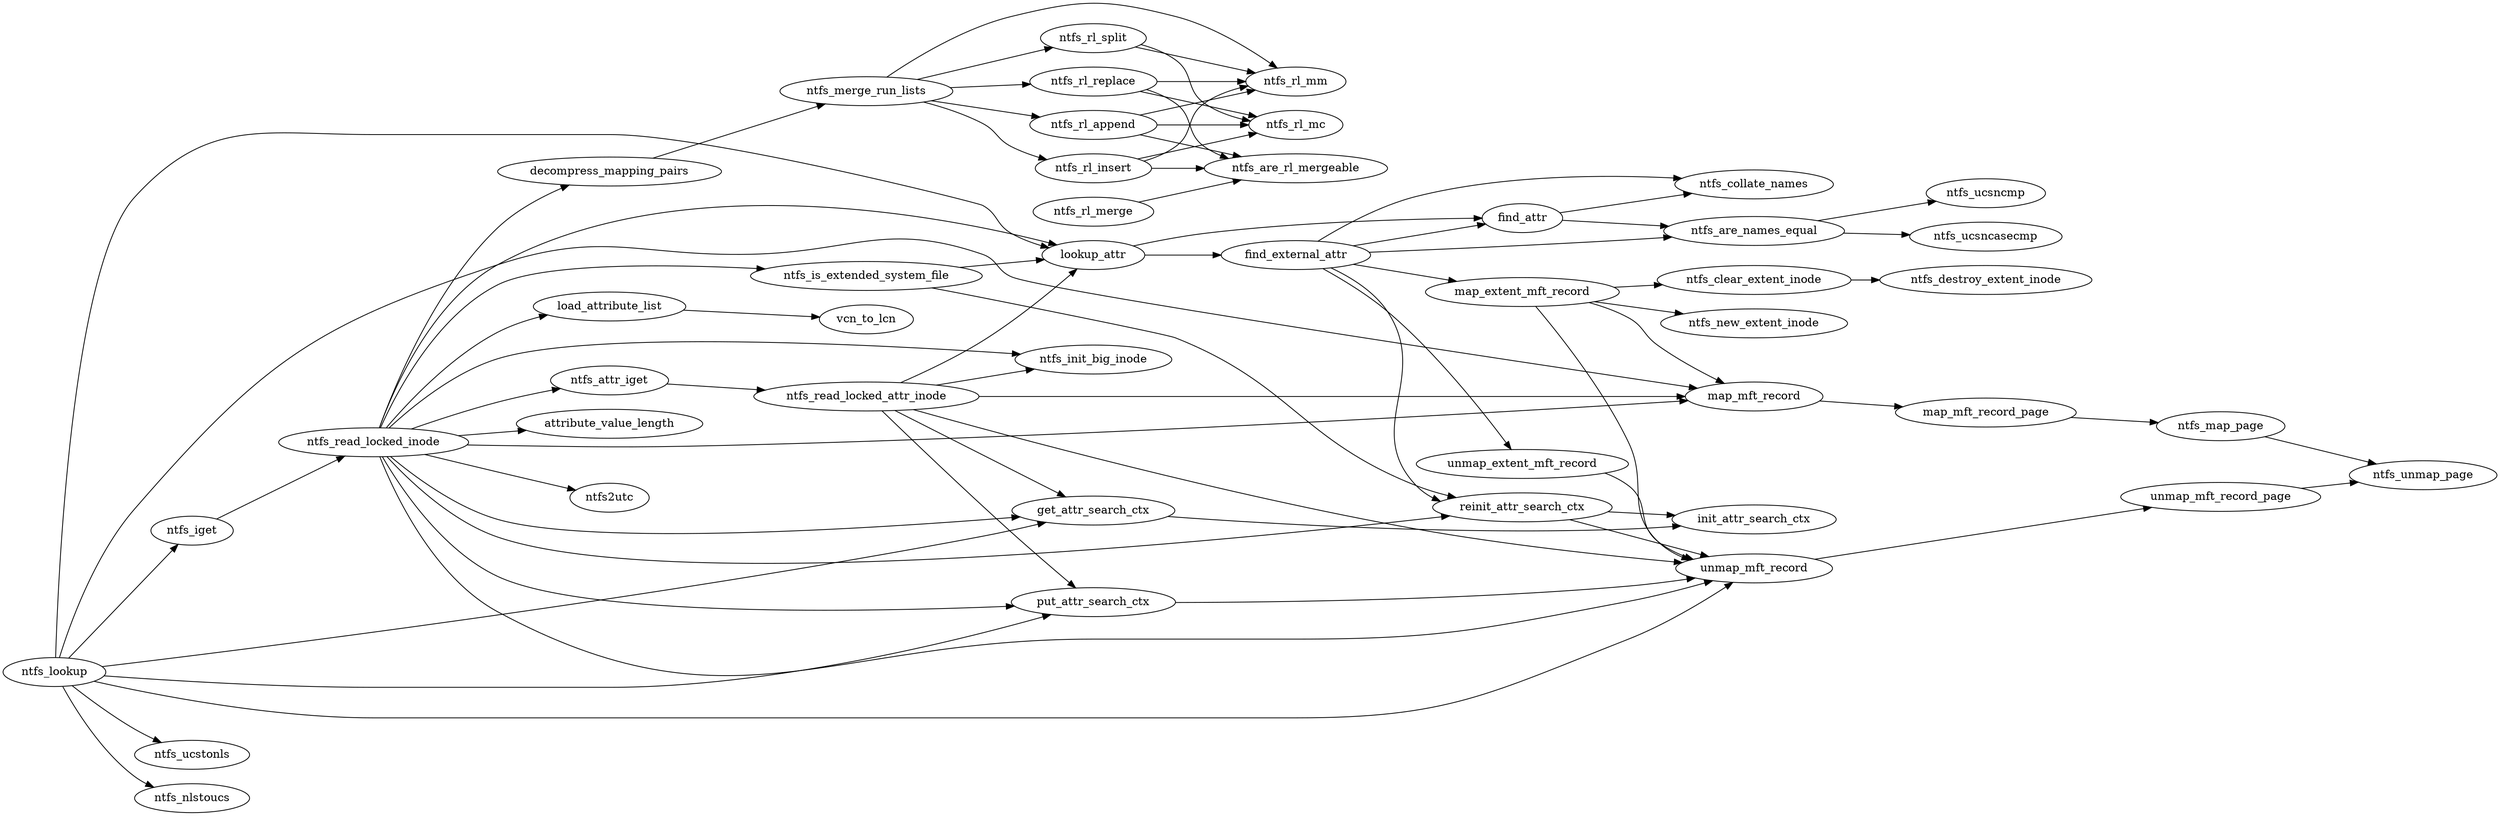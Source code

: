 digraph "bla" {
	graph [
		fontsize = "14"
		fontname = "Times-Roman"
		fontcolor = "black"
		rankdir = "LR"
		bb = "0,0,2174,1069"
		color = "black"
	]
	node [
		fontsize = "14"
		fontname = "Times-Roman"
		fontcolor = "black"
		shape = "ellipse"
		color = "black"
	]
	edge [
		fontsize = "14"
		fontname = "Times-Roman"
		fontcolor = "black"
		color = "black"
	]
	"decompress_mapping_pairs" [
		label = "\N"
		color = "black"
		width = "2.440000"
		fontsize = "14"
		fontname = "Times-Roman"
		fontcolor = "black"
		pos = "545,879"
		height = "0.500000"
		shape = "ellipse"
	]
	"ntfs_merge_run_lists" [
		label = "\N"
		color = "black"
		width = "1.920000"
		fontsize = "14"
		fontname = "Times-Roman"
		fontcolor = "black"
		pos = "764,932"
		height = "0.500000"
		shape = "ellipse"
	]
	"find_attr" [
		label = "\N"
		color = "black"
		width = "0.940000"
		fontsize = "14"
		fontname = "Times-Roman"
		fontcolor = "black"
		pos = "1329,850"
		height = "0.500000"
		shape = "ellipse"
	]
	"ntfs_are_names_equal" [
		label = "\N"
		color = "black"
		width = "2.030000"
		fontsize = "14"
		fontname = "Times-Roman"
		fontcolor = "black"
		pos = "1528,820"
		height = "0.500000"
		shape = "ellipse"
	]
	"ntfs_collate_names" [
		label = "\N"
		color = "black"
		width = "1.780000"
		fontsize = "14"
		fontname = "Times-Roman"
		fontcolor = "black"
		pos = "1528,766"
		height = "0.500000"
		shape = "ellipse"
	]
	"find_external_attr" [
		label = "\N"
		color = "black"
		width = "1.670000"
		fontsize = "14"
		fontname = "Times-Roman"
		fontcolor = "black"
		pos = "1135,743"
		height = "0.500000"
		shape = "ellipse"
	]
	"map_extent_mft_record" [
		label = "\N"
		color = "black"
		width = "2.140000"
		fontsize = "14"
		fontname = "Times-Roman"
		fontcolor = "black"
		pos = "1329,666"
		height = "0.500000"
		shape = "ellipse"
	]
	"reinit_attr_search_ctx" [
		label = "\N"
		color = "black"
		width = "1.970000"
		fontsize = "14"
		fontname = "Times-Roman"
		fontcolor = "black"
		pos = "1329,520"
		height = "0.500000"
		shape = "ellipse"
	]
	"unmap_extent_mft_record" [
		label = "\N"
		color = "black"
		width = "2.330000"
		fontsize = "14"
		fontname = "Times-Roman"
		fontcolor = "black"
		pos = "1329,574"
		height = "0.500000"
		shape = "ellipse"
	]
	"map_mft_record" [
		label = "\N"
		color = "black"
		width = "1.580000"
		fontsize = "14"
		fontname = "Times-Roman"
		fontcolor = "black"
		pos = "1528,421"
		height = "0.500000"
		shape = "ellipse"
	]
	"unmap_mft_record" [
		label = "\N"
		color = "black"
		width = "1.780000"
		fontsize = "14"
		fontname = "Times-Roman"
		fontcolor = "black"
		pos = "1528,352"
		height = "0.500000"
		shape = "ellipse"
	]
	"get_attr_search_ctx" [
		label = "\N"
		color = "black"
		width = "1.810000"
		fontsize = "14"
		fontname = "Times-Roman"
		fontcolor = "black"
		pos = "960,316"
		height = "0.500000"
		shape = "ellipse"
	]
	"init_attr_search_ctx" [
		label = "\N"
		color = "black"
		width = "1.830000"
		fontsize = "14"
		fontname = "Times-Roman"
		fontcolor = "black"
		pos = "1528,505"
		height = "0.500000"
		shape = "ellipse"
	]
	"ntfs_iget" [
		label = "\N"
		color = "black"
		width = "0.970000"
		fontsize = "14"
		fontname = "Times-Roman"
		fontcolor = "black"
		pos = "180,381"
		height = "0.500000"
		shape = "ellipse"
	]
	"ntfs_map_page" [
		label = "\N"
		color = "black"
		width = "1.470000"
		fontsize = "14"
		fontname = "Times-Roman"
		fontcolor = "black"
		pos = "1929,410"
		height = "0.500000"
		shape = "ellipse"
	]
	"ntfs_unmap_page" [
		label = "\N"
		color = "black"
		width = "1.670000"
		fontsize = "14"
		fontname = "Times-Roman"
		fontcolor = "black"
		pos = "2106,382"
		height = "0.500000"
		shape = "ellipse"
	]
	"load_attribute_list" [
		label = "\N"
		color = "black"
		width = "1.690000"
		fontsize = "14"
		fontname = "Times-Roman"
		fontcolor = "black"
		pos = "545,668"
		height = "0.500000"
		shape = "ellipse"
	]
	"vcn_to_lcn" [
		label = "\N"
		color = "black"
		width = "1.140000"
		fontsize = "14"
		fontname = "Times-Roman"
		fontcolor = "black"
		pos = "764,666"
		height = "0.500000"
		shape = "ellipse"
	]
	"lookup_attr" [
		label = "\N"
		color = "black"
		width = "1.170000"
		fontsize = "14"
		fontname = "Times-Roman"
		fontcolor = "black"
		pos = "960,743"
		height = "0.500000"
		shape = "ellipse"
	]
	"ntfs_attr_iget" [
		label = "\N"
		color = "black"
		width = "1.310000"
		fontsize = "14"
		fontname = "Times-Roman"
		fontcolor = "black"
		pos = "545,538"
		height = "0.500000"
		shape = "ellipse"
	]
	"put_attr_search_ctx" [
		label = "\N"
		color = "black"
		width = "1.810000"
		fontsize = "14"
		fontname = "Times-Roman"
		fontcolor = "black"
		pos = "960,224"
		height = "0.500000"
		shape = "ellipse"
	]
	"ntfs_clear_extent_inode" [
		label = "\N"
		color = "black"
		width = "2.140000"
		fontsize = "14"
		fontname = "Times-Roman"
		fontcolor = "black"
		pos = "1528,700"
		height = "0.500000"
		shape = "ellipse"
	]
	"ntfs_new_extent_inode" [
		label = "\N"
		color = "black"
		width = "2.080000"
		fontsize = "14"
		fontname = "Times-Roman"
		fontcolor = "black"
		pos = "1528,646"
		height = "0.500000"
		shape = "ellipse"
	]
	"map_mft_record_page" [
		label = "\N"
		color = "black"
		width = "2.030000"
		fontsize = "14"
		fontname = "Times-Roman"
		fontcolor = "black"
		pos = "1727,414"
		height = "0.500000"
		shape = "ellipse"
	]
	"ntfs_ucsncasecmp" [
		label = "\N"
		color = "black"
		width = "1.690000"
		fontsize = "14"
		fontname = "Times-Roman"
		fontcolor = "black"
		pos = "1727,777"
		height = "0.500000"
		shape = "ellipse"
	]
	"ntfs_ucsncmp" [
		label = "\N"
		color = "black"
		width = "1.360000"
		fontsize = "14"
		fontname = "Times-Roman"
		fontcolor = "black"
		pos = "1727,831"
		height = "0.500000"
		shape = "ellipse"
	]
	"ntfs_read_locked_attr_inode" [
		label = "\N"
		color = "black"
		width = "2.500000"
		fontsize = "14"
		fontname = "Times-Roman"
		fontcolor = "black"
		pos = "764,428"
		height = "0.500000"
		shape = "ellipse"
	]
	"ntfs_destroy_extent_inode" [
		label = "\N"
		color = "black"
		width = "2.330000"
		fontsize = "14"
		fontname = "Times-Roman"
		fontcolor = "black"
		pos = "1727,700"
		height = "0.500000"
		shape = "ellipse"
	]
	"ntfs_ucstonls" [
		label = "\N"
		color = "black"
		width = "1.310000"
		fontsize = "14"
		fontname = "Times-Roman"
		fontcolor = "black"
		pos = "180,72"
		height = "0.500000"
		shape = "ellipse"
	]
	"ntfs_read_locked_inode" [
		label = "\N"
		color = "black"
		width = "2.140000"
		fontsize = "14"
		fontname = "Times-Roman"
		fontcolor = "black"
		pos = "342,511"
		height = "0.500000"
		shape = "ellipse"
	]
	"ntfs_is_extended_system_file" [
		label = "\N"
		color = "black"
		width = "2.580000"
		fontsize = "14"
		fontname = "Times-Roman"
		fontcolor = "black"
		pos = "764,720"
		height = "0.500000"
		shape = "ellipse"
	]
	"ntfs_lookup" [
		label = "\N"
		color = "black"
		width = "1.220000"
		fontsize = "14"
		fontname = "Times-Roman"
		fontcolor = "black"
		pos = "52,175"
		height = "0.500000"
		shape = "ellipse"
	]
	"ntfs_nlstoucs" [
		label = "\N"
		color = "black"
		width = "1.310000"
		fontsize = "14"
		fontname = "Times-Roman"
		fontcolor = "black"
		pos = "180,18"
		height = "0.500000"
		shape = "ellipse"
	]
	"ntfs_rl_append" [
		label = "\N"
		color = "black"
		width = "1.440000"
		fontsize = "14"
		fontname = "Times-Roman"
		fontcolor = "black"
		pos = "960,959"
		height = "0.500000"
		shape = "ellipse"
	]
	"ntfs_rl_insert" [
		label = "\N"
		color = "black"
		width = "1.310000"
		fontsize = "14"
		fontname = "Times-Roman"
		fontcolor = "black"
		pos = "960,905"
		height = "0.500000"
		shape = "ellipse"
	]
	"ntfs_rl_mm" [
		label = "\N"
		color = "black"
		width = "1.190000"
		fontsize = "14"
		fontname = "Times-Roman"
		fontcolor = "black"
		pos = "1135,959"
		height = "0.500000"
		shape = "ellipse"
	]
	"ntfs_rl_replace" [
		label = "\N"
		color = "black"
		width = "1.440000"
		fontsize = "14"
		fontname = "Times-Roman"
		fontcolor = "black"
		pos = "960,851"
		height = "0.500000"
		shape = "ellipse"
	]
	"ntfs_rl_split" [
		label = "\N"
		color = "black"
		width = "1.220000"
		fontsize = "14"
		fontname = "Times-Roman"
		fontcolor = "black"
		pos = "960,1013"
		height = "0.500000"
		shape = "ellipse"
	]
	"attribute_value_length" [
		label = "\N"
		color = "black"
		width = "2.030000"
		fontsize = "14"
		fontname = "Times-Roman"
		fontcolor = "black"
		pos = "545,484"
		height = "0.500000"
		shape = "ellipse"
	]
	"ntfs_init_big_inode" [
		label = "\N"
		color = "black"
		width = "1.810000"
		fontsize = "14"
		fontname = "Times-Roman"
		fontcolor = "black"
		pos = "960,547"
		height = "0.500000"
		shape = "ellipse"
	]
	"ntfs2utc" [
		label = "\N"
		color = "black"
		width = "0.920000"
		fontsize = "14"
		fontname = "Times-Roman"
		fontcolor = "black"
		pos = "545,430"
		height = "0.500000"
		shape = "ellipse"
	]
	"ntfs_are_rl_mergeable" [
		label = "\N"
		color = "black"
		width = "2.030000"
		fontsize = "14"
		fontname = "Times-Roman"
		fontcolor = "black"
		pos = "1135,851"
		height = "0.500000"
		shape = "ellipse"
	]
	"ntfs_rl_mc" [
		label = "\N"
		color = "black"
		width = "1.110000"
		fontsize = "14"
		fontname = "Times-Roman"
		fontcolor = "black"
		pos = "1135,905"
		height = "0.500000"
		shape = "ellipse"
	]
	"ntfs_rl_merge" [
		label = "\N"
		color = "black"
		width = "1.360000"
		fontsize = "14"
		fontname = "Times-Roman"
		fontcolor = "black"
		pos = "960,797"
		height = "0.500000"
		shape = "ellipse"
	]
	"unmap_mft_record_page" [
		label = "\N"
		color = "black"
		width = "2.220000"
		fontsize = "14"
		fontname = "Times-Roman"
		fontcolor = "black"
		pos = "1929,355"
		height = "0.500000"
		shape = "ellipse"
	]
	"decompress_mapping_pairs" -> "ntfs_merge_run_lists" [
		fontsize = "14"
		fontname = "Times-Roman"
		fontcolor = "black"
		pos = "e,713,920  602,893 635,900 674,910 706,918"
		color = "black"
	]
	"find_attr" -> "ntfs_are_names_equal" [
		fontsize = "14"
		fontname = "Times-Roman"
		fontcolor = "black"
		pos = "e,1465,829  1362,845 1388,841 1426,835 1458,830"
		color = "black"
	]
	"find_attr" -> "ntfs_collate_names" [
		fontsize = "14"
		fontname = "Times-Roman"
		fontcolor = "black"
		pos = "e,1486,780  1354,837 1378,825 1416,807 1450,793 1458,789 1467,786 1476,783"
		color = "black"
	]
	"find_external_attr" -> "find_attr" [
		fontsize = "14"
		fontname = "Times-Roman"
		fontcolor = "black"
		pos = "e,1298,841  1168,758 1181,765 1196,774 1208,783 1226,796 1226,806 1244,818 1258,826 1275,833 1289,838"
		color = "black"
	]
	"find_external_attr" -> "map_extent_mft_record" [
		fontsize = "14"
		fontname = "Times-Roman"
		fontcolor = "black"
		pos = "e,1280,680  1166,727 1188,717 1218,703 1244,693 1253,689 1262,686 1271,683"
		color = "black"
	]
	"find_external_attr" -> "ntfs_are_names_equal" [
		fontsize = "14"
		fontname = "Times-Roman"
		fontcolor = "black"
		pos = "e,1459,814  1172,757 1193,765 1220,774 1244,780 1314,796 1394,807 1451,813"
		color = "black"
	]
	"find_external_attr" -> "ntfs_collate_names" [
		fontsize = "14"
		fontname = "Times-Roman"
		fontcolor = "black"
		pos = "e,1465,762  1195,746 1266,751 1383,758 1458,762"
		color = "black"
	]
	"find_external_attr" -> "reinit_attr_search_ctx" [
		fontsize = "14"
		fontname = "Times-Roman"
		fontcolor = "black"
		pos = "e,1273,531  1144,725 1167,679 1229,559 1244,547 1250,542 1256,538 1263,535"
		color = "black"
	]
	"find_external_attr" -> "unmap_extent_mft_record" [
		fontsize = "14"
		fontname = "Times-Roman"
		fontcolor = "black"
		pos = "e,1305,592  1152,726 1173,704 1211,668 1244,639 1261,624 1282,609 1298,597"
		color = "black"
	]
	"get_attr_search_ctx" -> "init_attr_search_ctx" [
		fontsize = "14"
		fontname = "Times-Roman"
		fontcolor = "black"
		pos = "e,1486,491  1001,330 1057,349 1158,383 1244,412 1326,439 1421,470 1478,489"
		color = "black"
	]
	"load_attribute_list" -> "vcn_to_lcn" [
		fontsize = "14"
		fontname = "Times-Roman"
		fontcolor = "black"
		pos = "e,723,666  607,667 640,667 681,667 713,666"
		color = "black"
	]
	"lookup_attr" -> "find_attr" [
		fontsize = "14"
		fontname = "Times-Roman"
		fontcolor = "black"
		pos = "e,1296,844  994,754 1050,773 1165,811 1265,837 1272,838 1279,840 1286,842"
		color = "black"
	]
	"lookup_attr" -> "find_external_attr" [
		fontsize = "14"
		fontname = "Times-Roman"
		fontcolor = "black"
		pos = "e,1074,743  1003,743 1022,743 1044,743 1064,743"
		color = "black"
	]
	"map_extent_mft_record" -> "map_mft_record" [
		fontsize = "14"
		fontname = "Times-Roman"
		fontcolor = "black"
		pos = "e,1498,436  1385,654 1396,649 1406,643 1414,634 1461,580 1411,537 1450,478 1460,463 1475,450 1490,441"
		color = "black"
	]
	"map_extent_mft_record" -> "ntfs_clear_extent_inode" [
		fontsize = "14"
		fontname = "Times-Roman"
		fontcolor = "black"
		pos = "e,1465,689  1392,677 1412,680 1435,684 1455,687"
		color = "black"
	]
	"map_extent_mft_record" -> "ntfs_new_extent_inode" [
		fontsize = "14"
		fontname = "Times-Roman"
		fontcolor = "black"
		pos = "e,1458,653  1400,659 1416,657 1432,656 1448,654"
		color = "black"
	]
	"map_extent_mft_record" -> "unmap_mft_record" [
		fontsize = "14"
		fontname = "Times-Roman"
		fontcolor = "black"
		pos = "e,1487,366  1361,650 1379,638 1402,622 1414,601 1463,521 1396,469 1450,394 1457,385 1467,376 1478,370"
		color = "black"
	]
	"map_mft_record" -> "map_mft_record_page" [
		fontsize = "14"
		fontname = "Times-Roman"
		fontcolor = "black"
		pos = "e,1654,417  1585,419 1604,418 1624,417 1644,417"
		color = "black"
	]
	"map_mft_record_page" -> "ntfs_map_page" [
		fontsize = "14"
		fontname = "Times-Roman"
		fontcolor = "black"
		pos = "e,1876,411  1800,413 1822,412 1846,411 1867,411"
		color = "black"
	]
	"ntfs_are_names_equal" -> "ntfs_ucsncasecmp" [
		fontsize = "14"
		fontname = "Times-Roman"
		fontcolor = "black"
		pos = "e,1677,788  1583,808 1610,802 1642,795 1668,790"
		color = "black"
	]
	"ntfs_are_names_equal" -> "ntfs_ucsncmp" [
		fontsize = "14"
		fontname = "Times-Roman"
		fontcolor = "black"
		pos = "e,1678,828  1599,824 1622,825 1647,827 1669,828"
		color = "black"
	]
	"ntfs_attr_iget" -> "ntfs_read_locked_attr_inode" [
		fontsize = "14"
		fontname = "Times-Roman"
		fontcolor = "black"
		pos = "e,741,446  585,528 601,524 619,518 634,511 670,495 708,470 733,452"
		color = "black"
	]
	"ntfs_clear_extent_inode" -> "ntfs_destroy_extent_inode" [
		fontsize = "14"
		fontname = "Times-Roman"
		fontcolor = "black"
		pos = "e,1642,700  1606,700 1615,700 1623,700 1632,700"
		color = "black"
	]
	"ntfs_iget" -> "ntfs_read_locked_inode" [
		fontsize = "14"
		fontname = "Times-Roman"
		fontcolor = "black"
		pos = "e,320,494  199,396 227,418 281,462 313,489"
		color = "black"
	]
	"ntfs_is_extended_system_file" -> "lookup_attr" [
		fontsize = "14"
		fontname = "Times-Roman"
		fontcolor = "black"
		pos = "e,919,738  844,729 867,732 890,735 910,737"
		color = "black"
	]
	"ntfs_is_extended_system_file" -> "reinit_attr_search_ctx" [
		fontsize = "14"
		fontname = "Times-Roman"
		fontcolor = "black"
		pos = "e,1275,532  818,705 831,701 845,697 858,693 1033,633 1070,600 1244,541 1251,539 1258,536 1265,534"
		color = "black"
	]
	"ntfs_lookup" -> "get_attr_search_ctx" [
		fontsize = "14"
		fontname = "Times-Roman"
		fontcolor = "black"
		pos = "e,898,310  86,186 101,191 111,194 132,199 410,258 746,295 890,309"
		color = "black"
	]
	"ntfs_lookup" -> "lookup_attr" [
		fontsize = "14"
		fontname = "Times-Roman"
		fontcolor = "black"
		pos = "e,931,757  56,193 80,296 205,803 342,804 342,804 342,804 545,804 685,803 723,818 858,787 871,784 899,772 921,761"
		color = "black"
	]
	"ntfs_lookup" -> "map_mft_record" [
		fontsize = "14"
		fontname = "Times-Roman"
		fontcolor = "black"
		pos = "e,1474,415  95,170 151,164 254,155 342,156 342,156 342,156 545,156 760,155 828,117 1026,197 1123,236 1130,276 1208,345 1225,359 1225,369 1244,379 1264,388 1390,404 1467,414"
		color = "black"
	]
	"ntfs_lookup" -> "ntfs_iget" [
		fontsize = "14"
		fontname = "Times-Roman"
		fontcolor = "black"
		pos = "e,169,364  63,193 86,229 140,317 166,358"
		color = "black"
	]
	"ntfs_lookup" -> "ntfs_nlstoucs" [
		fontsize = "14"
		fontname = "Times-Roman"
		fontcolor = "black"
		pos = "e,150,32  60,157 72,130 98,79 132,45 135,42 138,40 142,37"
		color = "black"
	]
	"ntfs_lookup" -> "ntfs_ucstonls" [
		fontsize = "14"
		fontname = "Times-Roman"
		fontcolor = "black"
		pos = "e,156,88  70,158 86,143 110,121 132,104 137,100 142,97 148,93"
		color = "black"
	]
	"ntfs_lookup" -> "put_attr_search_ctx" [
		fontsize = "14"
		fontname = "Times-Roman"
		fontcolor = "black"
		pos = "e,922,209  95,179 151,185 254,193 342,194 342,194 342,194 545,194 685,193 720,194 858,205 883,207 897,205 913,207"
		color = "black"
	]
	"ntfs_lookup" -> "unmap_mft_record" [
		fontsize = "14"
		fontname = "Times-Roman"
		fontcolor = "black"
		pos = "e,1519,334  80,161 95,154 114,146 132,142 223,119 249,118 342,118 342,118 342,118 1135,118 1266,118 1305,138 1414,210 1461,240 1497,296 1515,328"
		color = "black"
	]
	"ntfs_map_page" -> "ntfs_unmap_page" [
		fontsize = "14"
		fontname = "Times-Roman"
		fontcolor = "black"
		pos = "e,2053,390  1977,402 1998,399 2022,395 2043,392"
		color = "black"
	]
	"ntfs_merge_run_lists" -> "ntfs_rl_append" [
		fontsize = "14"
		fontname = "Times-Roman"
		fontcolor = "black"
		pos = "e,912,952  825,940 850,944 879,947 903,951"
		color = "black"
	]
	"ntfs_merge_run_lists" -> "ntfs_rl_insert" [
		fontsize = "14"
		fontname = "Times-Roman"
		fontcolor = "black"
		pos = "e,915,911  825,924 851,920 881,916 906,912"
		color = "black"
	]
	"ntfs_merge_run_lists" -> "ntfs_rl_mm" [
		fontsize = "14"
		fontname = "Times-Roman"
		fontcolor = "black"
		pos = "e,1119,976  778,950 800,975 845,1022 894,1040 950,1059 971,1058 1026,1040 1061,1028 1093,1002 1113,982"
		color = "black"
	]
	"ntfs_merge_run_lists" -> "ntfs_rl_replace" [
		fontsize = "14"
		fontname = "Times-Roman"
		fontcolor = "black"
		pos = "e,926,865  800,917 827,906 863,891 894,878 901,874 909,871 917,868"
		color = "black"
	]
	"ntfs_merge_run_lists" -> "ntfs_rl_split" [
		fontsize = "14"
		fontname = "Times-Roman"
		fontcolor = "black"
		pos = "e,929,1000  801,947 827,958 863,973 894,986 902,990 911,993 920,997"
		color = "black"
	]
	"ntfs_read_locked_attr_inode" -> "get_attr_search_ctx" [
		fontsize = "14"
		fontname = "Times-Roman"
		fontcolor = "black"
		pos = "e,926,331  791,410 817,394 858,368 894,348 901,344 910,340 917,336"
		color = "black"
	]
	"ntfs_read_locked_attr_inode" -> "lookup_attr" [
		fontsize = "14"
		fontname = "Times-Roman"
		fontcolor = "black"
		pos = "e,949,725  775,446 808,500 906,656 944,717"
		color = "black"
	]
	"ntfs_read_locked_attr_inode" -> "map_mft_record" [
		fontsize = "14"
		fontname = "Times-Roman"
		fontcolor = "black"
		pos = "e,1471,421  855,427 1011,425 1326,423 1463,421"
		color = "black"
	]
	"ntfs_read_locked_attr_inode" -> "ntfs_init_big_inode" [
		fontsize = "14"
		fontname = "Times-Roman"
		fontcolor = "black"
		pos = "e,933,531  793,445 828,466 887,503 925,526"
		color = "black"
	]
	"ntfs_read_locked_attr_inode" -> "put_attr_search_ctx" [
		fontsize = "14"
		fontname = "Times-Roman"
		fontcolor = "black"
		pos = "e,942,242  780,410 805,383 852,331 894,289 908,275 923,259 936,248"
		color = "black"
	]
	"ntfs_read_locked_attr_inode" -> "unmap_mft_record" [
		fontsize = "14"
		fontname = "Times-Roman"
		fontcolor = "black"
		pos = "e,1484,339  802,412 813,407 824,402 834,398 861,386 867,380 894,372 1006,339 1299,311 1414,325 1434,328 1456,332 1475,337"
		color = "black"
	]
	"ntfs_read_locked_inode" -> "attribute_value_length" [
		fontsize = "14"
		fontname = "Times-Roman"
		fontcolor = "black"
		pos = "e,480,492  409,502 429,499 451,496 471,493"
		color = "black"
	]
	"ntfs_read_locked_inode" -> "decompress_mapping_pairs" [
		fontsize = "14"
		fontname = "Times-Roman"
		fontcolor = "black"
		pos = "e,526,861  347,529 361,574 401,693 456,780 474,808 501,836 520,855"
		color = "black"
	]
	"ntfs_read_locked_inode" -> "get_attr_search_ctx" [
		fontsize = "14"
		fontname = "Times-Roman"
		fontcolor = "black"
		pos = "e,896,320  351,493 367,462 404,398 456,370 493,349 758,330 888,321"
		color = "black"
	]
	"ntfs_read_locked_inode" -> "load_attribute_list" [
		fontsize = "14"
		fontname = "Times-Roman"
		fontcolor = "black"
		pos = "e,499,656  354,529 373,556 412,606 456,636 466,642 478,648 490,653"
		color = "black"
	]
	"ntfs_read_locked_inode" -> "lookup_attr" [
		fontsize = "14"
		fontname = "Times-Roman"
		fontcolor = "black"
		pos = "e,924,753  345,529 348,545 353,568 361,588 377,621 424,707 456,726 605,813 824,776 916,755"
		color = "black"
	]
	"ntfs_read_locked_inode" -> "map_mft_record" [
		fontsize = "14"
		fontname = "Times-Roman"
		fontcolor = "black"
		pos = "e,1489,434  358,529 359,530 360,531 361,532 399,562 410,570 456,586 670,655 736,619 960,620 960,620 960,620 1135,620 1198,619 1365,638 1414,601 1472,557 1421,502 1469,449 1473,445 1477,442 1481,439"
		color = "black"
	]
	"ntfs_read_locked_inode" -> "ntfs2utc" [
		fontsize = "14"
		fontname = "Times-Roman"
		fontcolor = "black"
		pos = "e,515,438  373,495 396,483 428,468 456,457 472,451 491,445 506,441"
		color = "black"
	]
	"ntfs_read_locked_inode" -> "ntfs_attr_iget" [
		fontsize = "14"
		fontname = "Times-Roman"
		fontcolor = "black"
		pos = "e,500,532  409,520 436,524 466,528 491,531"
		color = "black"
	]
	"ntfs_read_locked_inode" -> "ntfs_init_big_inode" [
		fontsize = "14"
		fontname = "Times-Roman"
		fontcolor = "black"
		pos = "e,907,558  370,528 392,541 425,558 456,565 612,600 802,576 898,559"
		color = "black"
	]
	"ntfs_read_locked_inode" -> "ntfs_is_extended_system_file" [
		fontsize = "14"
		fontname = "Times-Roman"
		fontcolor = "black"
		pos = "e,688,731  348,529 351,539 356,552 361,563 378,594 425,677 456,695 524,733 615,736 679,732"
		color = "black"
	]
	"ntfs_read_locked_inode" -> "put_attr_search_ctx" [
		fontsize = "14"
		fontname = "Times-Roman"
		fontcolor = "black"
		pos = "e,901,216  346,493 355,450 386,343 456,294 589,202 788,206 892,215"
		color = "black"
	]
	"ntfs_read_locked_inode" -> "reinit_attr_search_ctx" [
		fontsize = "14"
		fontname = "Times-Roman"
		fontcolor = "black"
		pos = "e,1258,520  359,493 388,464 444,407 456,403 530,373 564,366 634,403 659,416 646,440 670,455 766,511 1096,520 1249,520"
		color = "black"
	]
	"ntfs_read_locked_inode" -> "unmap_mft_record" [
		fontsize = "14"
		fontname = "Times-Roman"
		fontcolor = "black"
		pos = "e,1497,336  347,493 351,483 355,470 361,459 378,428 426,353 456,337 643,234 1205,279 1414,315 1450,321 1463,324 1490,333"
		color = "black"
	]
	"ntfs_rl_append" -> "ntfs_are_rl_mergeable" [
		fontsize = "14"
		fontname = "Times-Roman"
		fontcolor = "black"
		pos = "e,1086,864  1000,947 1009,943 1018,938 1026,932 1049,913 1040,895 1062,878 1067,874 1071,871 1077,868"
		color = "black"
	]
	"ntfs_rl_append" -> "ntfs_rl_mc" [
		fontsize = "14"
		fontname = "Times-Roman"
		fontcolor = "black"
		pos = "e,1101,915  999,947 1026,938 1064,927 1092,918"
		color = "black"
	]
	"ntfs_rl_append" -> "ntfs_rl_mm" [
		fontsize = "14"
		fontname = "Times-Roman"
		fontcolor = "black"
		pos = "e,1092,959  1012,959 1035,959 1061,959 1083,959"
		color = "black"
	]
	"ntfs_rl_insert" -> "ntfs_are_rl_mergeable" [
		fontsize = "14"
		fontname = "Times-Roman"
		fontcolor = "black"
		pos = "e,1089,865  997,894 1021,887 1053,876 1080,868"
		color = "black"
	]
	"ntfs_rl_insert" -> "ntfs_rl_mc" [
		fontsize = "14"
		fontname = "Times-Roman"
		fontcolor = "black"
		pos = "e,1094,905  1008,905 1032,905 1060,905 1085,905"
		color = "black"
	]
	"ntfs_rl_insert" -> "ntfs_rl_mm" [
		fontsize = "14"
		fontname = "Times-Roman"
		fontcolor = "black"
		pos = "e,1100,948  997,916 1024,925 1062,936 1091,945"
		color = "black"
	]
	"ntfs_rl_merge" -> "ntfs_are_rl_mergeable" [
		fontsize = "14"
		fontname = "Times-Roman"
		fontcolor = "black"
		pos = "e,1089,837  998,809 1021,816 1053,826 1080,834"
		color = "black"
	]
	"ntfs_rl_replace" -> "ntfs_are_rl_mergeable" [
		fontsize = "14"
		fontname = "Times-Roman"
		fontcolor = "black"
		pos = "e,1062,851  1012,851 1025,851 1038,851 1052,851"
		color = "black"
	]
	"ntfs_rl_replace" -> "ntfs_rl_mc" [
		fontsize = "14"
		fontname = "Times-Roman"
		fontcolor = "black"
		pos = "e,1101,895  999,863 1026,872 1064,883 1092,892"
		color = "black"
	]
	"ntfs_rl_replace" -> "ntfs_rl_mm" [
		fontsize = "14"
		fontname = "Times-Roman"
		fontcolor = "black"
		pos = "e,1098,950  1000,863 1009,866 1019,872 1026,878 1049,896 1040,914 1062,932 1070,938 1080,943 1089,947"
		color = "black"
	]
	"ntfs_rl_split" -> "ntfs_rl_mc" [
		fontsize = "14"
		fontname = "Times-Roman"
		fontcolor = "black"
		pos = "e,1099,913  996,1003 1007,999 1017,993 1026,986 1049,967 1040,949 1062,932 1070,925 1080,920 1090,916"
		color = "black"
	]
	"ntfs_rl_split" -> "ntfs_rl_mm" [
		fontsize = "14"
		fontname = "Times-Roman"
		fontcolor = "black"
		pos = "e,1100,970  995,1002 1023,993 1061,982 1091,973"
		color = "black"
	]
	"put_attr_search_ctx" -> "unmap_mft_record" [
		fontsize = "14"
		fontname = "Times-Roman"
		fontcolor = "black"
		pos = "e,1514,334  1019,216 1109,207 1281,199 1414,254 1453,269 1487,303 1508,327"
		color = "black"
	]
	"reinit_attr_search_ctx" -> "init_attr_search_ctx" [
		fontsize = "14"
		fontname = "Times-Roman"
		fontcolor = "black"
		pos = "e,1465,510  1397,515 1416,513 1436,512 1455,511"
		color = "black"
	]
	"reinit_attr_search_ctx" -> "unmap_mft_record" [
		fontsize = "14"
		fontname = "Times-Roman"
		fontcolor = "black"
		pos = "e,1494,367  1343,502 1364,476 1407,427 1450,394 1461,386 1474,378 1486,371"
		color = "black"
	]
	"unmap_extent_mft_record" -> "unmap_mft_record" [
		fontsize = "14"
		fontname = "Times-Roman"
		fontcolor = "black"
		pos = "e,1487,366  1393,562 1401,558 1408,553 1414,547 1462,495 1408,449 1450,394 1457,385 1467,376 1478,370"
		color = "black"
	]
	"unmap_mft_record_page" -> "ntfs_unmap_page" [
		fontsize = "14"
		fontname = "Times-Roman"
		fontcolor = "black"
		pos = "e,2052,374  1996,365 2012,367 2028,370 2043,372"
		color = "black"
	]
	"unmap_mft_record" -> "unmap_mft_record_page" [
		fontsize = "14"
		fontname = "Times-Roman"
		fontcolor = "black"
		pos = "e,1848,354  1592,352 1659,353 1766,354 1841,354"
		color = "black"
	]
}
